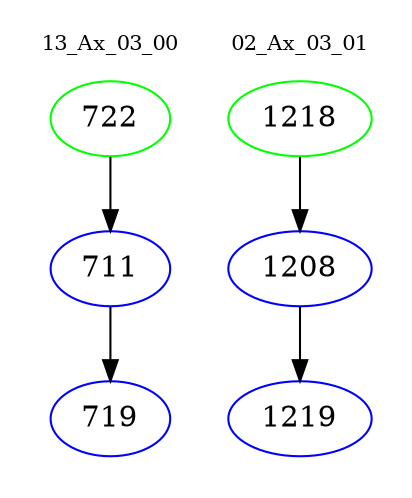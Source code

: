 digraph{
subgraph cluster_0 {
color = white
label = "13_Ax_03_00";
fontsize=10;
T0_722 [label="722", color="green"]
T0_722 -> T0_711 [color="black"]
T0_711 [label="711", color="blue"]
T0_711 -> T0_719 [color="black"]
T0_719 [label="719", color="blue"]
}
subgraph cluster_1 {
color = white
label = "02_Ax_03_01";
fontsize=10;
T1_1218 [label="1218", color="green"]
T1_1218 -> T1_1208 [color="black"]
T1_1208 [label="1208", color="blue"]
T1_1208 -> T1_1219 [color="black"]
T1_1219 [label="1219", color="blue"]
}
}

